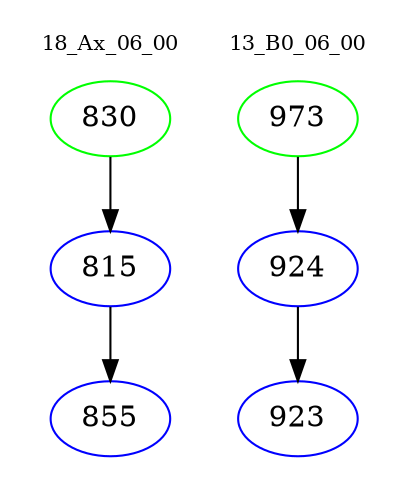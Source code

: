 digraph{
subgraph cluster_0 {
color = white
label = "18_Ax_06_00";
fontsize=10;
T0_830 [label="830", color="green"]
T0_830 -> T0_815 [color="black"]
T0_815 [label="815", color="blue"]
T0_815 -> T0_855 [color="black"]
T0_855 [label="855", color="blue"]
}
subgraph cluster_1 {
color = white
label = "13_B0_06_00";
fontsize=10;
T1_973 [label="973", color="green"]
T1_973 -> T1_924 [color="black"]
T1_924 [label="924", color="blue"]
T1_924 -> T1_923 [color="black"]
T1_923 [label="923", color="blue"]
}
}
